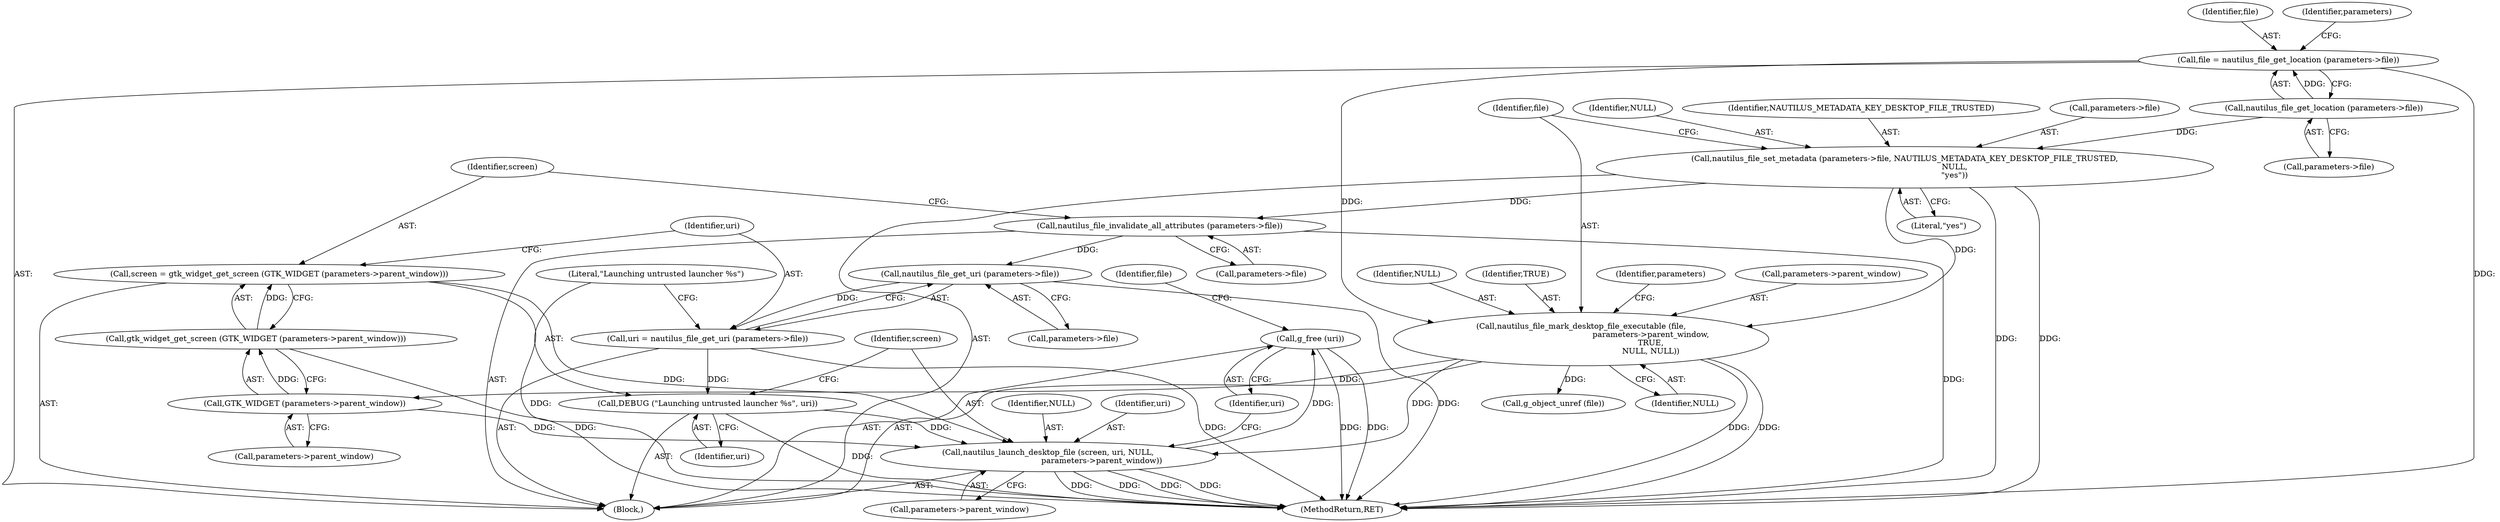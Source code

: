 digraph "0_nautilus_1630f53481f445ada0a455e9979236d31a8d3bb0_6@API" {
"1000164" [label="(Call,g_free (uri))"];
"1000157" [label="(Call,nautilus_launch_desktop_file (screen, uri, NULL,\n                                           parameters->parent_window))"];
"1000141" [label="(Call,screen = gtk_widget_get_screen (GTK_WIDGET (parameters->parent_window)))"];
"1000143" [label="(Call,gtk_widget_get_screen (GTK_WIDGET (parameters->parent_window)))"];
"1000144" [label="(Call,GTK_WIDGET (parameters->parent_window))"];
"1000129" [label="(Call,nautilus_file_mark_desktop_file_executable (file,\n                                                        parameters->parent_window,\n                                                        TRUE,\n                                                        NULL, NULL))"];
"1000116" [label="(Call,file = nautilus_file_get_location (parameters->file))"];
"1000118" [label="(Call,nautilus_file_get_location (parameters->file))"];
"1000122" [label="(Call,nautilus_file_set_metadata (parameters->file, NAUTILUS_METADATA_KEY_DESKTOP_FILE_TRUSTED,\n                                        NULL,\n                                        \"yes\"))"];
"1000154" [label="(Call,DEBUG (\"Launching untrusted launcher %s\", uri))"];
"1000148" [label="(Call,uri = nautilus_file_get_uri (parameters->file))"];
"1000150" [label="(Call,nautilus_file_get_uri (parameters->file))"];
"1000137" [label="(Call,nautilus_file_invalidate_all_attributes (parameters->file))"];
"1000165" [label="(Identifier,uri)"];
"1000177" [label="(MethodReturn,RET)"];
"1000164" [label="(Call,g_free (uri))"];
"1000139" [label="(Identifier,parameters)"];
"1000122" [label="(Call,nautilus_file_set_metadata (parameters->file, NAUTILUS_METADATA_KEY_DESKTOP_FILE_TRUSTED,\n                                        NULL,\n                                        \"yes\"))"];
"1000116" [label="(Call,file = nautilus_file_get_location (parameters->file))"];
"1000126" [label="(Identifier,NAUTILUS_METADATA_KEY_DESKTOP_FILE_TRUSTED)"];
"1000166" [label="(Call,g_object_unref (file))"];
"1000144" [label="(Call,GTK_WIDGET (parameters->parent_window))"];
"1000148" [label="(Call,uri = nautilus_file_get_uri (parameters->file))"];
"1000118" [label="(Call,nautilus_file_get_location (parameters->file))"];
"1000160" [label="(Identifier,NULL)"];
"1000128" [label="(Literal,\"yes\")"];
"1000158" [label="(Identifier,screen)"];
"1000154" [label="(Call,DEBUG (\"Launching untrusted launcher %s\", uri))"];
"1000151" [label="(Call,parameters->file)"];
"1000131" [label="(Call,parameters->parent_window)"];
"1000136" [label="(Identifier,NULL)"];
"1000150" [label="(Call,nautilus_file_get_uri (parameters->file))"];
"1000115" [label="(Block,)"];
"1000138" [label="(Call,parameters->file)"];
"1000129" [label="(Call,nautilus_file_mark_desktop_file_executable (file,\n                                                        parameters->parent_window,\n                                                        TRUE,\n                                                        NULL, NULL))"];
"1000167" [label="(Identifier,file)"];
"1000149" [label="(Identifier,uri)"];
"1000137" [label="(Call,nautilus_file_invalidate_all_attributes (parameters->file))"];
"1000143" [label="(Call,gtk_widget_get_screen (GTK_WIDGET (parameters->parent_window)))"];
"1000142" [label="(Identifier,screen)"];
"1000155" [label="(Literal,\"Launching untrusted launcher %s\")"];
"1000130" [label="(Identifier,file)"];
"1000123" [label="(Call,parameters->file)"];
"1000135" [label="(Identifier,NULL)"];
"1000157" [label="(Call,nautilus_launch_desktop_file (screen, uri, NULL,\n                                           parameters->parent_window))"];
"1000161" [label="(Call,parameters->parent_window)"];
"1000134" [label="(Identifier,TRUE)"];
"1000156" [label="(Identifier,uri)"];
"1000127" [label="(Identifier,NULL)"];
"1000159" [label="(Identifier,uri)"];
"1000141" [label="(Call,screen = gtk_widget_get_screen (GTK_WIDGET (parameters->parent_window)))"];
"1000117" [label="(Identifier,file)"];
"1000124" [label="(Identifier,parameters)"];
"1000119" [label="(Call,parameters->file)"];
"1000145" [label="(Call,parameters->parent_window)"];
"1000164" -> "1000115"  [label="AST: "];
"1000164" -> "1000165"  [label="CFG: "];
"1000165" -> "1000164"  [label="AST: "];
"1000167" -> "1000164"  [label="CFG: "];
"1000164" -> "1000177"  [label="DDG: "];
"1000164" -> "1000177"  [label="DDG: "];
"1000157" -> "1000164"  [label="DDG: "];
"1000157" -> "1000115"  [label="AST: "];
"1000157" -> "1000161"  [label="CFG: "];
"1000158" -> "1000157"  [label="AST: "];
"1000159" -> "1000157"  [label="AST: "];
"1000160" -> "1000157"  [label="AST: "];
"1000161" -> "1000157"  [label="AST: "];
"1000165" -> "1000157"  [label="CFG: "];
"1000157" -> "1000177"  [label="DDG: "];
"1000157" -> "1000177"  [label="DDG: "];
"1000157" -> "1000177"  [label="DDG: "];
"1000157" -> "1000177"  [label="DDG: "];
"1000141" -> "1000157"  [label="DDG: "];
"1000154" -> "1000157"  [label="DDG: "];
"1000129" -> "1000157"  [label="DDG: "];
"1000144" -> "1000157"  [label="DDG: "];
"1000141" -> "1000115"  [label="AST: "];
"1000141" -> "1000143"  [label="CFG: "];
"1000142" -> "1000141"  [label="AST: "];
"1000143" -> "1000141"  [label="AST: "];
"1000149" -> "1000141"  [label="CFG: "];
"1000141" -> "1000177"  [label="DDG: "];
"1000143" -> "1000141"  [label="DDG: "];
"1000143" -> "1000144"  [label="CFG: "];
"1000144" -> "1000143"  [label="AST: "];
"1000143" -> "1000177"  [label="DDG: "];
"1000144" -> "1000143"  [label="DDG: "];
"1000144" -> "1000145"  [label="CFG: "];
"1000145" -> "1000144"  [label="AST: "];
"1000129" -> "1000144"  [label="DDG: "];
"1000129" -> "1000115"  [label="AST: "];
"1000129" -> "1000136"  [label="CFG: "];
"1000130" -> "1000129"  [label="AST: "];
"1000131" -> "1000129"  [label="AST: "];
"1000134" -> "1000129"  [label="AST: "];
"1000135" -> "1000129"  [label="AST: "];
"1000136" -> "1000129"  [label="AST: "];
"1000139" -> "1000129"  [label="CFG: "];
"1000129" -> "1000177"  [label="DDG: "];
"1000129" -> "1000177"  [label="DDG: "];
"1000116" -> "1000129"  [label="DDG: "];
"1000122" -> "1000129"  [label="DDG: "];
"1000129" -> "1000166"  [label="DDG: "];
"1000116" -> "1000115"  [label="AST: "];
"1000116" -> "1000118"  [label="CFG: "];
"1000117" -> "1000116"  [label="AST: "];
"1000118" -> "1000116"  [label="AST: "];
"1000124" -> "1000116"  [label="CFG: "];
"1000116" -> "1000177"  [label="DDG: "];
"1000118" -> "1000116"  [label="DDG: "];
"1000118" -> "1000119"  [label="CFG: "];
"1000119" -> "1000118"  [label="AST: "];
"1000118" -> "1000122"  [label="DDG: "];
"1000122" -> "1000115"  [label="AST: "];
"1000122" -> "1000128"  [label="CFG: "];
"1000123" -> "1000122"  [label="AST: "];
"1000126" -> "1000122"  [label="AST: "];
"1000127" -> "1000122"  [label="AST: "];
"1000128" -> "1000122"  [label="AST: "];
"1000130" -> "1000122"  [label="CFG: "];
"1000122" -> "1000177"  [label="DDG: "];
"1000122" -> "1000177"  [label="DDG: "];
"1000122" -> "1000137"  [label="DDG: "];
"1000154" -> "1000115"  [label="AST: "];
"1000154" -> "1000156"  [label="CFG: "];
"1000155" -> "1000154"  [label="AST: "];
"1000156" -> "1000154"  [label="AST: "];
"1000158" -> "1000154"  [label="CFG: "];
"1000154" -> "1000177"  [label="DDG: "];
"1000148" -> "1000154"  [label="DDG: "];
"1000148" -> "1000115"  [label="AST: "];
"1000148" -> "1000150"  [label="CFG: "];
"1000149" -> "1000148"  [label="AST: "];
"1000150" -> "1000148"  [label="AST: "];
"1000155" -> "1000148"  [label="CFG: "];
"1000148" -> "1000177"  [label="DDG: "];
"1000150" -> "1000148"  [label="DDG: "];
"1000150" -> "1000151"  [label="CFG: "];
"1000151" -> "1000150"  [label="AST: "];
"1000150" -> "1000177"  [label="DDG: "];
"1000137" -> "1000150"  [label="DDG: "];
"1000137" -> "1000115"  [label="AST: "];
"1000137" -> "1000138"  [label="CFG: "];
"1000138" -> "1000137"  [label="AST: "];
"1000142" -> "1000137"  [label="CFG: "];
"1000137" -> "1000177"  [label="DDG: "];
}
